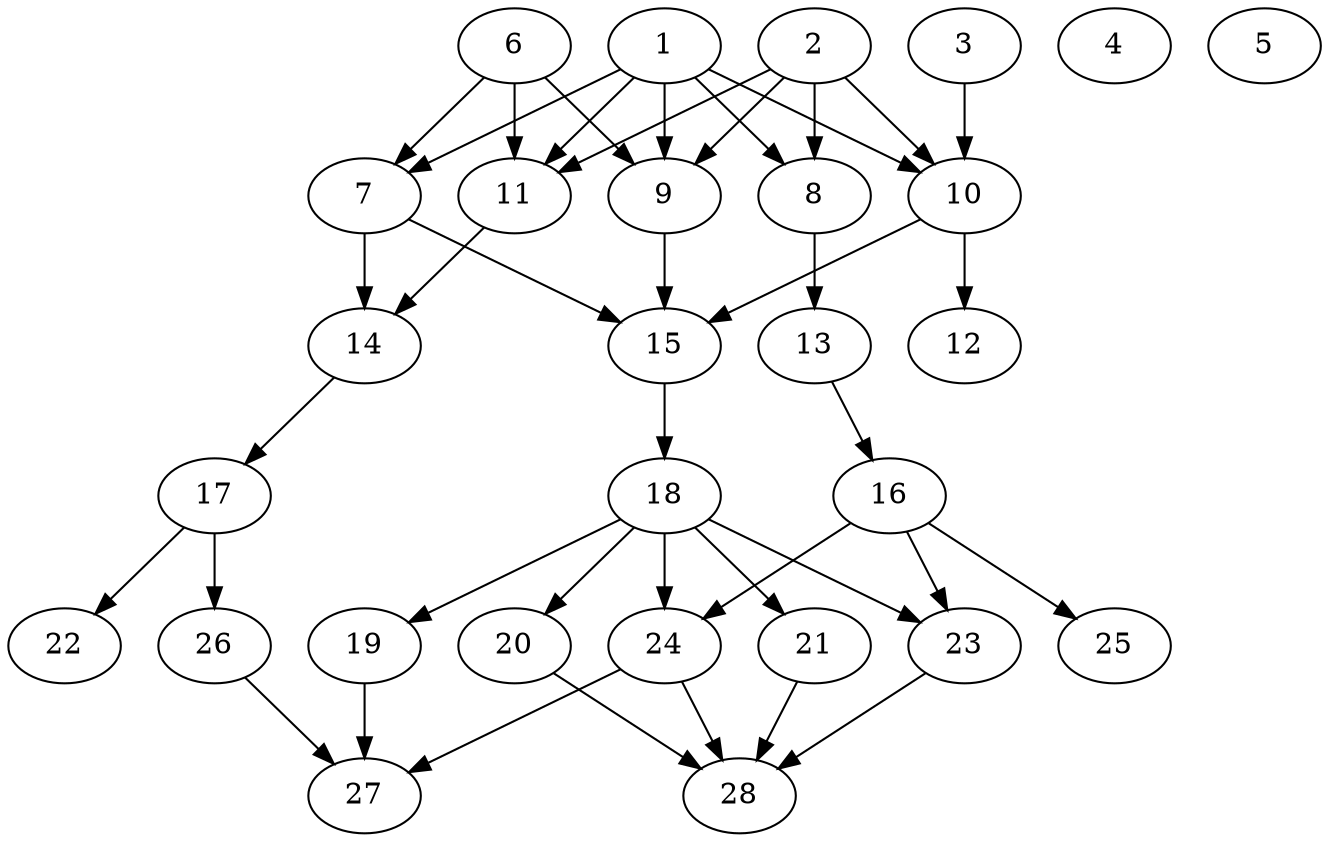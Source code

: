 // DAG (tier=2-normal, mode=data, n=28, ccr=0.428, fat=0.588, density=0.452, regular=0.510, jump=0.195, mindata=2097152, maxdata=16777216)
// DAG automatically generated by daggen at Sun Aug 24 16:33:34 2025
// /home/ermia/Project/Environments/daggen/bin/daggen --dot --ccr 0.428 --fat 0.588 --regular 0.510 --density 0.452 --jump 0.195 --mindata 2097152 --maxdata 16777216 -n 28 
digraph G {
  1 [size="25655346239527368", alpha="0.07", expect_size="12827673119763684"]
  1 -> 7 [size ="437769373483008"]
  1 -> 8 [size ="437769373483008"]
  1 -> 9 [size ="437769373483008"]
  1 -> 10 [size ="437769373483008"]
  1 -> 11 [size ="437769373483008"]
  2 [size="10144130295457120256", alpha="0.20", expect_size="5072065147728560128"]
  2 -> 8 [size ="37488655597568"]
  2 -> 9 [size ="37488655597568"]
  2 -> 10 [size ="37488655597568"]
  2 -> 11 [size ="37488655597568"]
  3 [size="1908765834368602624", alpha="0.10", expect_size="954382917184301312"]
  3 -> 10 [size ="1120805949800448"]
  4 [size="1019914761422955", alpha="0.14", expect_size="509957380711477"]
  5 [size="151608753713962144", alpha="0.11", expect_size="75804376856981072"]
  6 [size="2200473765230193672192", alpha="0.04", expect_size="1100236882615096836096"]
  6 -> 7 [size ="1353424759160832"]
  6 -> 9 [size ="1353424759160832"]
  6 -> 11 [size ="1353424759160832"]
  7 [size="482787766598100844544", alpha="0.09", expect_size="241393883299050422272"]
  7 -> 14 [size ="492335129427968"]
  7 -> 15 [size ="492335129427968"]
  8 [size="252265909285955872", alpha="0.12", expect_size="126132954642977936"]
  8 -> 13 [size ="234658902048768"]
  9 [size="116534631456571392000", alpha="0.04", expect_size="58267315728285696000"]
  9 -> 15 [size ="190865158963200"]
  10 [size="211411902534424448", alpha="0.20", expect_size="105705951267212224"]
  10 -> 12 [size ="379267221291008"]
  10 -> 15 [size ="379267221291008"]
  11 [size="1211610099442331392", alpha="0.14", expect_size="605805049721165696"]
  11 -> 14 [size ="902084899635200"]
  12 [size="7544950890312560", alpha="0.09", expect_size="3772475445156280"]
  13 [size="3463217466826240512", alpha="0.11", expect_size="1731608733413120256"]
  13 -> 16 [size ="1591050367926272"]
  14 [size="2908628071340834816000", alpha="0.04", expect_size="1454314035670417408000"]
  14 -> 17 [size ="1630104505548800"]
  15 [size="3521220649190195986432", alpha="0.02", expect_size="1760610324595097993216"]
  15 -> 18 [size ="1851621210324992"]
  16 [size="28712293409007844", alpha="0.15", expect_size="14356146704503922"]
  16 -> 23 [size ="854874862387200"]
  16 -> 24 [size ="854874862387200"]
  16 -> 25 [size ="854874862387200"]
  17 [size="469674351286502293504", alpha="0.14", expect_size="234837175643251146752"]
  17 -> 22 [size ="483379115982848"]
  17 -> 26 [size ="483379115982848"]
  18 [size="2100677188728895045632", alpha="0.06", expect_size="1050338594364447522816"]
  18 -> 19 [size ="1312188417441792"]
  18 -> 20 [size ="1312188417441792"]
  18 -> 21 [size ="1312188417441792"]
  18 -> 23 [size ="1312188417441792"]
  18 -> 24 [size ="1312188417441792"]
  19 [size="12595839513472620", alpha="0.18", expect_size="6297919756736310"]
  19 -> 27 [size ="711710650400768"]
  20 [size="308977197644767035392", alpha="0.03", expect_size="154488598822383517696"]
  20 -> 28 [size ="365629257285632"]
  21 [size="34463672015307931648", alpha="0.18", expect_size="17231836007653965824"]
  21 -> 28 [size ="84722289999872"]
  22 [size="1694709948139200", alpha="0.18", expect_size="847354974069600"]
  23 [size="3239854493462500352", alpha="0.06", expect_size="1619927246731250176"]
  23 -> 28 [size ="1267462163136512"]
  24 [size="15551834649553028", alpha="0.13", expect_size="7775917324776514"]
  24 -> 27 [size ="310708973600768"]
  24 -> 28 [size ="310708973600768"]
  25 [size="518218156349604233216", alpha="0.03", expect_size="259109078174802116608"]
  26 [size="1309234820309106", alpha="0.12", expect_size="654617410154553"]
  26 -> 27 [size ="103171900833792"]
  27 [size="416007275090123136", alpha="0.11", expect_size="208003637545061568"]
  28 [size="92075169596814944", alpha="0.19", expect_size="46037584798407472"]
}